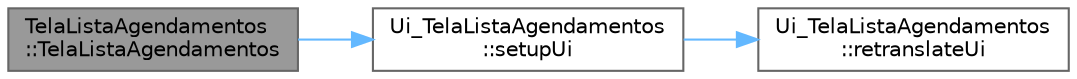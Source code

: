 digraph "TelaListaAgendamentos::TelaListaAgendamentos"
{
 // LATEX_PDF_SIZE
  bgcolor="transparent";
  edge [fontname=Helvetica,fontsize=10,labelfontname=Helvetica,labelfontsize=10];
  node [fontname=Helvetica,fontsize=10,shape=box,height=0.2,width=0.4];
  rankdir="LR";
  Node1 [id="Node000001",label="TelaListaAgendamentos\l::TelaListaAgendamentos",height=0.2,width=0.4,color="gray40", fillcolor="grey60", style="filled", fontcolor="black",tooltip=" "];
  Node1 -> Node2 [id="edge1_Node000001_Node000002",color="steelblue1",style="solid",tooltip=" "];
  Node2 [id="Node000002",label="Ui_TelaListaAgendamentos\l::setupUi",height=0.2,width=0.4,color="grey40", fillcolor="white", style="filled",URL="$class_ui___tela_lista_agendamentos.html#a29b26e3a5ae9ca70e908daf1d667b79b",tooltip=" "];
  Node2 -> Node3 [id="edge2_Node000002_Node000003",color="steelblue1",style="solid",tooltip=" "];
  Node3 [id="Node000003",label="Ui_TelaListaAgendamentos\l::retranslateUi",height=0.2,width=0.4,color="grey40", fillcolor="white", style="filled",URL="$class_ui___tela_lista_agendamentos.html#a6734e893a84f8dc93b1d23c029bc9735",tooltip=" "];
}
